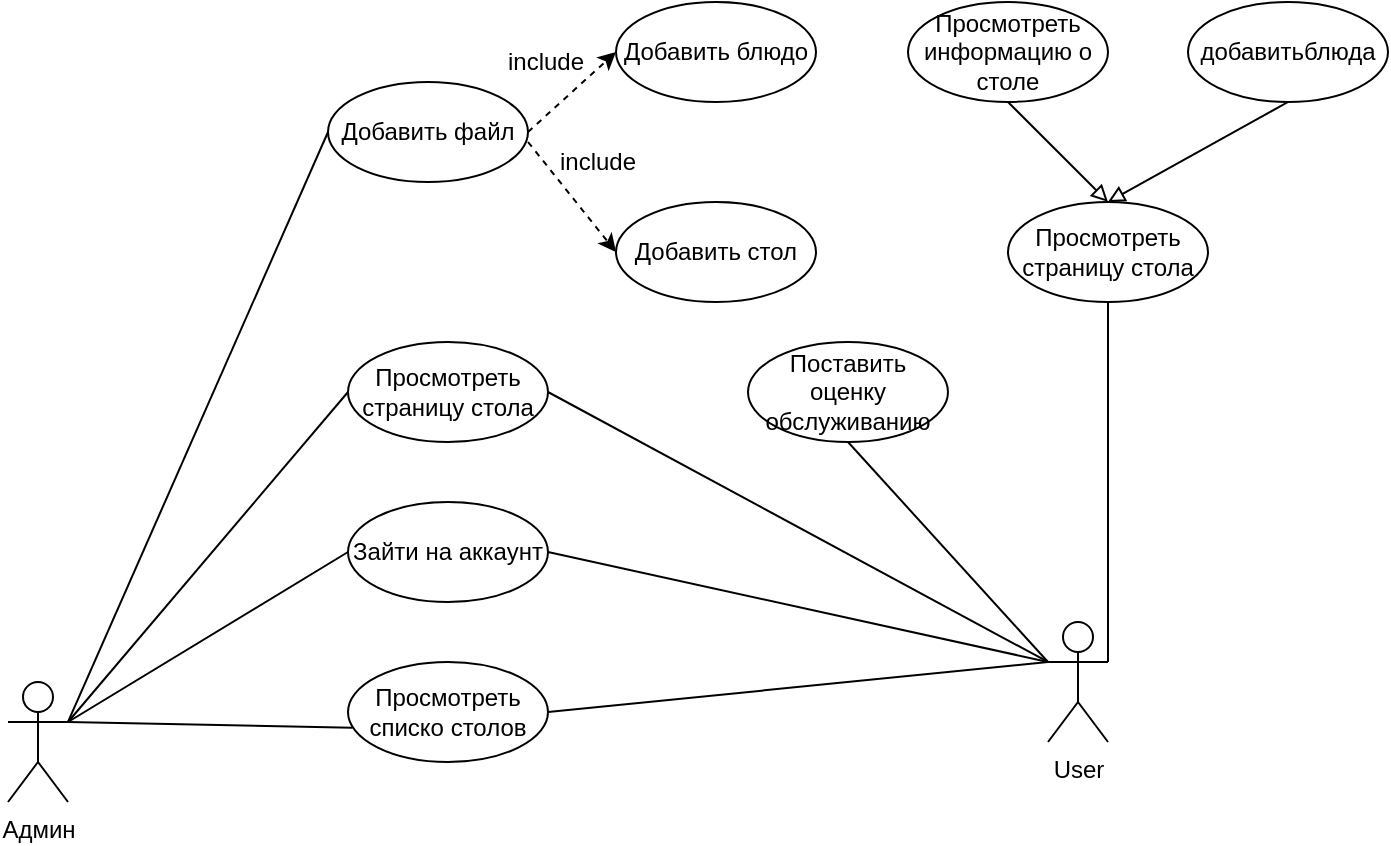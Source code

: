 <mxfile version="21.2.2" type="device">
  <diagram name="Страница 1" id="8JjNsxk59QOfqC18I43z">
    <mxGraphModel dx="1290" dy="549" grid="1" gridSize="10" guides="1" tooltips="1" connect="1" arrows="1" fold="1" page="1" pageScale="1" pageWidth="827" pageHeight="1169" math="0" shadow="0">
      <root>
        <mxCell id="0" />
        <mxCell id="1" parent="0" />
        <mxCell id="FICRpOMBtXkWzAy6EPuR-2" value="User" style="shape=umlActor;verticalLabelPosition=bottom;verticalAlign=top;html=1;outlineConnect=0;" parent="1" vertex="1">
          <mxGeometry x="630" y="330" width="30" height="60" as="geometry" />
        </mxCell>
        <mxCell id="FICRpOMBtXkWzAy6EPuR-5" value="Админ" style="shape=umlActor;verticalLabelPosition=bottom;verticalAlign=top;html=1;outlineConnect=0;" parent="1" vertex="1">
          <mxGeometry x="110" y="360" width="30" height="60" as="geometry" />
        </mxCell>
        <mxCell id="FICRpOMBtXkWzAy6EPuR-8" value="Зайти на аккаунт" style="ellipse;whiteSpace=wrap;html=1;" parent="1" vertex="1">
          <mxGeometry x="280" y="270" width="100" height="50" as="geometry" />
        </mxCell>
        <mxCell id="_Tu5WyZBWmkeycvH8tmk-1" value="" style="endArrow=none;html=1;rounded=0;entryX=0;entryY=0.5;entryDx=0;entryDy=0;endFill=0;" parent="1" target="FICRpOMBtXkWzAy6EPuR-8" edge="1">
          <mxGeometry width="50" height="50" relative="1" as="geometry">
            <mxPoint x="140" y="380" as="sourcePoint" />
            <mxPoint x="190" y="330" as="targetPoint" />
          </mxGeometry>
        </mxCell>
        <mxCell id="_Tu5WyZBWmkeycvH8tmk-2" value="" style="endArrow=none;html=1;rounded=0;entryX=1;entryY=0.5;entryDx=0;entryDy=0;endFill=0;exitX=0;exitY=0.333;exitDx=0;exitDy=0;exitPerimeter=0;" parent="1" source="FICRpOMBtXkWzAy6EPuR-2" target="FICRpOMBtXkWzAy6EPuR-8" edge="1">
          <mxGeometry width="50" height="50" relative="1" as="geometry">
            <mxPoint x="560" y="290" as="sourcePoint" />
            <mxPoint x="350" y="300" as="targetPoint" />
          </mxGeometry>
        </mxCell>
        <mxCell id="_Tu5WyZBWmkeycvH8tmk-5" value="Добавить файл" style="ellipse;whiteSpace=wrap;html=1;" parent="1" vertex="1">
          <mxGeometry x="270" y="60" width="100" height="50" as="geometry" />
        </mxCell>
        <mxCell id="_Tu5WyZBWmkeycvH8tmk-6" value="" style="endArrow=none;html=1;rounded=0;entryX=0;entryY=0.5;entryDx=0;entryDy=0;endFill=0;exitX=1;exitY=0.333;exitDx=0;exitDy=0;exitPerimeter=0;" parent="1" target="_Tu5WyZBWmkeycvH8tmk-5" edge="1" source="FICRpOMBtXkWzAy6EPuR-5">
          <mxGeometry width="50" height="50" relative="1" as="geometry">
            <mxPoint x="140" y="100" as="sourcePoint" />
            <mxPoint x="420" y="200" as="targetPoint" />
          </mxGeometry>
        </mxCell>
        <mxCell id="_Tu5WyZBWmkeycvH8tmk-7" value="Добавить блюдо" style="ellipse;whiteSpace=wrap;html=1;" parent="1" vertex="1">
          <mxGeometry x="414" y="20" width="100" height="50" as="geometry" />
        </mxCell>
        <mxCell id="_Tu5WyZBWmkeycvH8tmk-8" value="Добавить стол" style="ellipse;whiteSpace=wrap;html=1;" parent="1" vertex="1">
          <mxGeometry x="414" y="120" width="100" height="50" as="geometry" />
        </mxCell>
        <mxCell id="_Tu5WyZBWmkeycvH8tmk-9" value="" style="endArrow=classic;html=1;rounded=0;exitX=1;exitY=0.5;exitDx=0;exitDy=0;entryX=0;entryY=0.5;entryDx=0;entryDy=0;dashed=1;" parent="1" source="_Tu5WyZBWmkeycvH8tmk-5" target="_Tu5WyZBWmkeycvH8tmk-7" edge="1">
          <mxGeometry width="50" height="50" relative="1" as="geometry">
            <mxPoint x="400" y="220" as="sourcePoint" />
            <mxPoint x="450" y="170" as="targetPoint" />
          </mxGeometry>
        </mxCell>
        <mxCell id="_Tu5WyZBWmkeycvH8tmk-10" value="" style="endArrow=classic;html=1;rounded=0;entryX=0;entryY=0.5;entryDx=0;entryDy=0;dashed=1;" parent="1" target="_Tu5WyZBWmkeycvH8tmk-8" edge="1">
          <mxGeometry width="50" height="50" relative="1" as="geometry">
            <mxPoint x="370" y="90" as="sourcePoint" />
            <mxPoint x="424" y="55.0" as="targetPoint" />
          </mxGeometry>
        </mxCell>
        <mxCell id="_Tu5WyZBWmkeycvH8tmk-11" value="Просмотреть списко столов" style="ellipse;whiteSpace=wrap;html=1;" parent="1" vertex="1">
          <mxGeometry x="280" y="350" width="100" height="50" as="geometry" />
        </mxCell>
        <mxCell id="_Tu5WyZBWmkeycvH8tmk-12" value="" style="endArrow=none;html=1;rounded=0;entryX=1;entryY=0.5;entryDx=0;entryDy=0;exitX=0;exitY=0.333;exitDx=0;exitDy=0;exitPerimeter=0;endFill=0;" parent="1" source="FICRpOMBtXkWzAy6EPuR-2" target="_Tu5WyZBWmkeycvH8tmk-11" edge="1">
          <mxGeometry width="50" height="50" relative="1" as="geometry">
            <mxPoint x="140" y="240" as="sourcePoint" />
            <mxPoint x="360" y="180" as="targetPoint" />
          </mxGeometry>
        </mxCell>
        <mxCell id="_Tu5WyZBWmkeycvH8tmk-14" value="" style="endArrow=none;html=1;rounded=0;entryX=0.023;entryY=0.657;entryDx=0;entryDy=0;exitX=1;exitY=0.333;exitDx=0;exitDy=0;exitPerimeter=0;entryPerimeter=0;endFill=0;" parent="1" source="FICRpOMBtXkWzAy6EPuR-5" target="_Tu5WyZBWmkeycvH8tmk-11" edge="1">
          <mxGeometry width="50" height="50" relative="1" as="geometry">
            <mxPoint x="150" y="390" as="sourcePoint" />
            <mxPoint x="250.0" y="335" as="targetPoint" />
          </mxGeometry>
        </mxCell>
        <mxCell id="_Tu5WyZBWmkeycvH8tmk-15" value="Просмотреть страницу стола" style="ellipse;whiteSpace=wrap;html=1;" parent="1" vertex="1">
          <mxGeometry x="280" y="190" width="100" height="50" as="geometry" />
        </mxCell>
        <mxCell id="_Tu5WyZBWmkeycvH8tmk-17" value="include" style="text;strokeColor=none;fillColor=none;align=left;verticalAlign=middle;spacingLeft=4;spacingRight=4;overflow=hidden;points=[[0,0.5],[1,0.5]];portConstraint=eastwest;rotatable=0;whiteSpace=wrap;html=1;" parent="1" vertex="1">
          <mxGeometry x="380" y="90" width="60" height="20" as="geometry" />
        </mxCell>
        <mxCell id="_Tu5WyZBWmkeycvH8tmk-19" value="include" style="text;strokeColor=none;fillColor=none;align=left;verticalAlign=middle;spacingLeft=4;spacingRight=4;overflow=hidden;points=[[0,0.5],[1,0.5]];portConstraint=eastwest;rotatable=0;whiteSpace=wrap;html=1;" parent="1" vertex="1">
          <mxGeometry x="354" y="40" width="60" height="20" as="geometry" />
        </mxCell>
        <mxCell id="_Tu5WyZBWmkeycvH8tmk-20" value="" style="endArrow=none;html=1;rounded=0;entryX=1;entryY=0.5;entryDx=0;entryDy=0;endFill=0;exitX=0;exitY=0.333;exitDx=0;exitDy=0;exitPerimeter=0;" parent="1" source="FICRpOMBtXkWzAy6EPuR-2" target="_Tu5WyZBWmkeycvH8tmk-15" edge="1">
          <mxGeometry width="50" height="50" relative="1" as="geometry">
            <mxPoint x="560" y="290" as="sourcePoint" />
            <mxPoint x="390" y="305" as="targetPoint" />
          </mxGeometry>
        </mxCell>
        <mxCell id="_Tu5WyZBWmkeycvH8tmk-21" value="" style="endArrow=none;html=1;rounded=0;entryX=0;entryY=0.5;entryDx=0;entryDy=0;endFill=0;" parent="1" target="_Tu5WyZBWmkeycvH8tmk-15" edge="1">
          <mxGeometry width="50" height="50" relative="1" as="geometry">
            <mxPoint x="140" y="380" as="sourcePoint" />
            <mxPoint x="290.0" y="305" as="targetPoint" />
          </mxGeometry>
        </mxCell>
        <mxCell id="_Tu5WyZBWmkeycvH8tmk-23" value="Просмотреть страницу стола" style="ellipse;whiteSpace=wrap;html=1;" parent="1" vertex="1">
          <mxGeometry x="610" y="120" width="100" height="50" as="geometry" />
        </mxCell>
        <mxCell id="_Tu5WyZBWmkeycvH8tmk-24" value="" style="endArrow=none;html=1;rounded=0;entryX=0.5;entryY=1;entryDx=0;entryDy=0;endFill=0;exitX=1;exitY=0.333;exitDx=0;exitDy=0;exitPerimeter=0;" parent="1" source="FICRpOMBtXkWzAy6EPuR-2" target="_Tu5WyZBWmkeycvH8tmk-23" edge="1">
          <mxGeometry width="50" height="50" relative="1" as="geometry">
            <mxPoint x="570" y="300" as="sourcePoint" />
            <mxPoint x="390" y="225" as="targetPoint" />
          </mxGeometry>
        </mxCell>
        <mxCell id="_Tu5WyZBWmkeycvH8tmk-25" value="Просмотреть информацию о столе" style="ellipse;whiteSpace=wrap;html=1;" parent="1" vertex="1">
          <mxGeometry x="560" y="20" width="100" height="50" as="geometry" />
        </mxCell>
        <mxCell id="_Tu5WyZBWmkeycvH8tmk-26" value="добавитьблюда" style="ellipse;whiteSpace=wrap;html=1;" parent="1" vertex="1">
          <mxGeometry x="700" y="20" width="100" height="50" as="geometry" />
        </mxCell>
        <mxCell id="_Tu5WyZBWmkeycvH8tmk-27" value="" style="endArrow=block;html=1;rounded=0;entryX=0.5;entryY=0;entryDx=0;entryDy=0;endFill=0;exitX=0.5;exitY=1;exitDx=0;exitDy=0;" parent="1" source="_Tu5WyZBWmkeycvH8tmk-25" target="_Tu5WyZBWmkeycvH8tmk-23" edge="1">
          <mxGeometry width="50" height="50" relative="1" as="geometry">
            <mxPoint x="600" y="300" as="sourcePoint" />
            <mxPoint x="670" y="180" as="targetPoint" />
          </mxGeometry>
        </mxCell>
        <mxCell id="_Tu5WyZBWmkeycvH8tmk-28" value="" style="endArrow=block;html=1;rounded=0;endFill=0;exitX=0.5;exitY=1;exitDx=0;exitDy=0;" parent="1" source="_Tu5WyZBWmkeycvH8tmk-26" edge="1">
          <mxGeometry width="50" height="50" relative="1" as="geometry">
            <mxPoint x="620" y="80.0" as="sourcePoint" />
            <mxPoint x="660" y="120" as="targetPoint" />
          </mxGeometry>
        </mxCell>
        <mxCell id="_Tu5WyZBWmkeycvH8tmk-31" value="Поставить оценку обслуживанию" style="ellipse;whiteSpace=wrap;html=1;" parent="1" vertex="1">
          <mxGeometry x="480" y="190" width="100" height="50" as="geometry" />
        </mxCell>
        <mxCell id="_Tu5WyZBWmkeycvH8tmk-32" value="" style="endArrow=none;html=1;rounded=0;entryX=0.5;entryY=1;entryDx=0;entryDy=0;endFill=0;exitX=0;exitY=0.333;exitDx=0;exitDy=0;exitPerimeter=0;" parent="1" source="FICRpOMBtXkWzAy6EPuR-2" target="_Tu5WyZBWmkeycvH8tmk-31" edge="1">
          <mxGeometry width="50" height="50" relative="1" as="geometry">
            <mxPoint x="670" y="360" as="sourcePoint" />
            <mxPoint x="670" y="180" as="targetPoint" />
          </mxGeometry>
        </mxCell>
      </root>
    </mxGraphModel>
  </diagram>
</mxfile>
